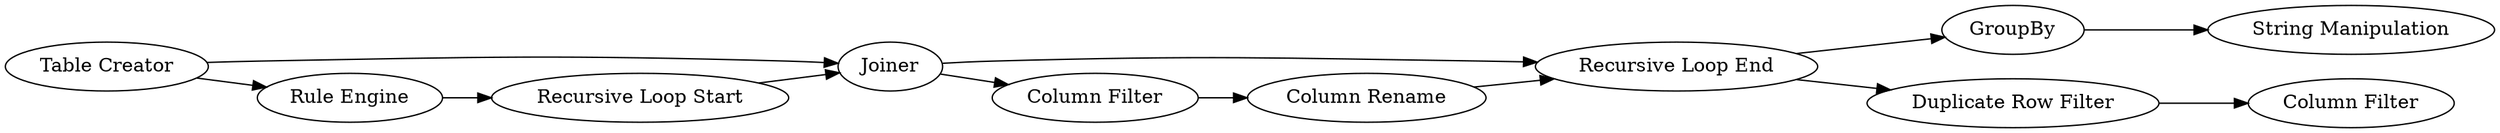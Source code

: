 digraph {
	"8188928525279020941_13" [label="String Manipulation"]
	"8188928525279020941_12" [label="Column Filter"]
	"8188928525279020941_7" [label="Column Rename"]
	"8188928525279020941_3" [label="Recursive Loop Start"]
	"8188928525279020941_5" [label="Recursive Loop End"]
	"8188928525279020941_9" [label=GroupBy]
	"8188928525279020941_10" [label="Duplicate Row Filter"]
	"8188928525279020941_1" [label="Table Creator"]
	"8188928525279020941_6" [label="Column Filter"]
	"8188928525279020941_4" [label=Joiner]
	"8188928525279020941_8" [label="Rule Engine"]
	"8188928525279020941_7" -> "8188928525279020941_5"
	"8188928525279020941_1" -> "8188928525279020941_8"
	"8188928525279020941_5" -> "8188928525279020941_10"
	"8188928525279020941_5" -> "8188928525279020941_9"
	"8188928525279020941_6" -> "8188928525279020941_7"
	"8188928525279020941_4" -> "8188928525279020941_5"
	"8188928525279020941_1" -> "8188928525279020941_4"
	"8188928525279020941_3" -> "8188928525279020941_4"
	"8188928525279020941_10" -> "8188928525279020941_12"
	"8188928525279020941_8" -> "8188928525279020941_3"
	"8188928525279020941_4" -> "8188928525279020941_6"
	"8188928525279020941_9" -> "8188928525279020941_13"
	rankdir=LR
}

